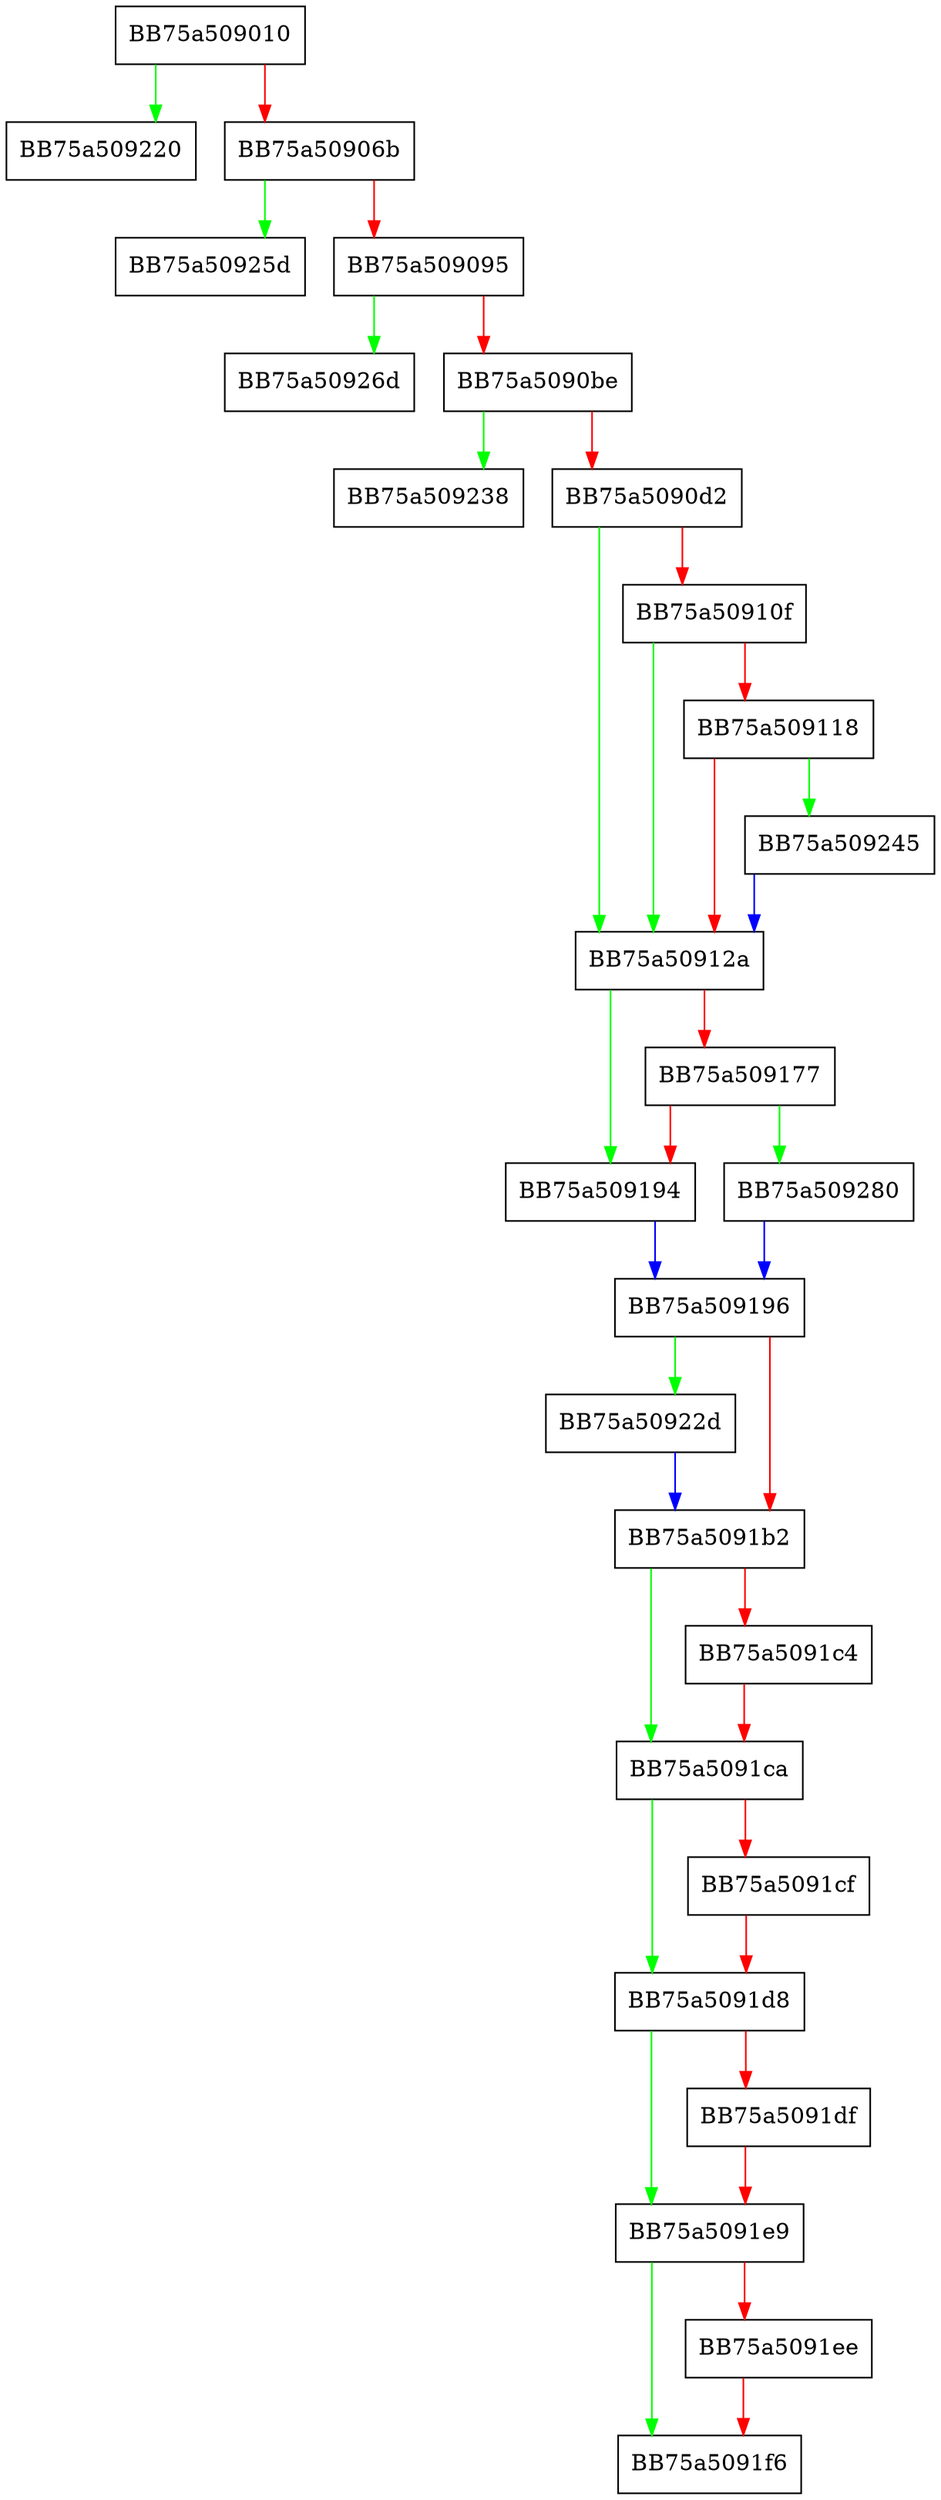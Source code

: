 digraph mp_lua_sr_IsPathExcludedForHipsRule {
  node [shape="box"];
  graph [splines=ortho];
  BB75a509010 -> BB75a509220 [color="green"];
  BB75a509010 -> BB75a50906b [color="red"];
  BB75a50906b -> BB75a50925d [color="green"];
  BB75a50906b -> BB75a509095 [color="red"];
  BB75a509095 -> BB75a50926d [color="green"];
  BB75a509095 -> BB75a5090be [color="red"];
  BB75a5090be -> BB75a509238 [color="green"];
  BB75a5090be -> BB75a5090d2 [color="red"];
  BB75a5090d2 -> BB75a50912a [color="green"];
  BB75a5090d2 -> BB75a50910f [color="red"];
  BB75a50910f -> BB75a50912a [color="green"];
  BB75a50910f -> BB75a509118 [color="red"];
  BB75a509118 -> BB75a509245 [color="green"];
  BB75a509118 -> BB75a50912a [color="red"];
  BB75a50912a -> BB75a509194 [color="green"];
  BB75a50912a -> BB75a509177 [color="red"];
  BB75a509177 -> BB75a509280 [color="green"];
  BB75a509177 -> BB75a509194 [color="red"];
  BB75a509194 -> BB75a509196 [color="blue"];
  BB75a509196 -> BB75a50922d [color="green"];
  BB75a509196 -> BB75a5091b2 [color="red"];
  BB75a5091b2 -> BB75a5091ca [color="green"];
  BB75a5091b2 -> BB75a5091c4 [color="red"];
  BB75a5091c4 -> BB75a5091ca [color="red"];
  BB75a5091ca -> BB75a5091d8 [color="green"];
  BB75a5091ca -> BB75a5091cf [color="red"];
  BB75a5091cf -> BB75a5091d8 [color="red"];
  BB75a5091d8 -> BB75a5091e9 [color="green"];
  BB75a5091d8 -> BB75a5091df [color="red"];
  BB75a5091df -> BB75a5091e9 [color="red"];
  BB75a5091e9 -> BB75a5091f6 [color="green"];
  BB75a5091e9 -> BB75a5091ee [color="red"];
  BB75a5091ee -> BB75a5091f6 [color="red"];
  BB75a50922d -> BB75a5091b2 [color="blue"];
  BB75a509245 -> BB75a50912a [color="blue"];
  BB75a509280 -> BB75a509196 [color="blue"];
}